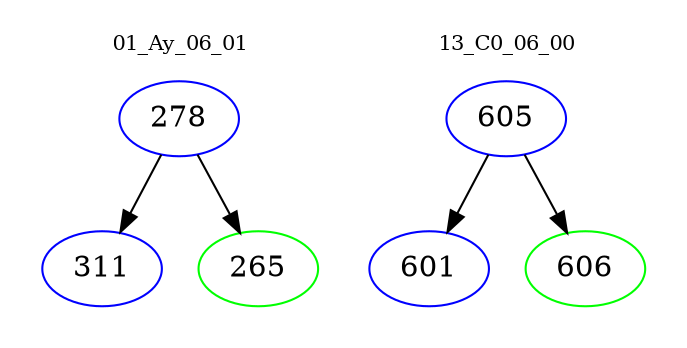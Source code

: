 digraph{
subgraph cluster_0 {
color = white
label = "01_Ay_06_01";
fontsize=10;
T0_278 [label="278", color="blue"]
T0_278 -> T0_311 [color="black"]
T0_311 [label="311", color="blue"]
T0_278 -> T0_265 [color="black"]
T0_265 [label="265", color="green"]
}
subgraph cluster_1 {
color = white
label = "13_C0_06_00";
fontsize=10;
T1_605 [label="605", color="blue"]
T1_605 -> T1_601 [color="black"]
T1_601 [label="601", color="blue"]
T1_605 -> T1_606 [color="black"]
T1_606 [label="606", color="green"]
}
}
